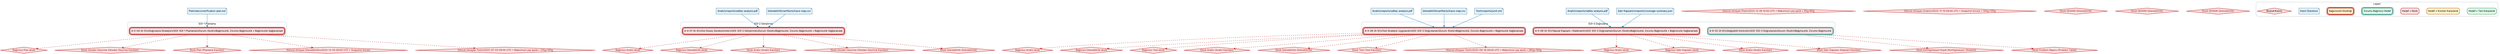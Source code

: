 digraph "ComplianceGSN" {
  rankdir="TB";
  nodesep="0.6";
  ranksep="1.0";
  fontname="Inter";
  node [fontname="Inter"];
  edge [fontname="Inter"];

  subgraph "cluster_SOI-1" {
    label="SOI-1 Planlama";
    style="rounded";
    color="#94a3b8";
    fontname="Inter";
    node [fontname="Inter"];
    "goal:A-3-04" [label="A-3-04 (A-3)\\nDoğrulama Stratejisi\\nSOI: SOI-1 Planlama\\nDurum: Eksik\\nBağımsızlık: Zorunlu Bağımsızlık • Bağımsızlık Sağlanamadı" shape="rect" style="rounded,filled" fillcolor="#fee2e2" color="#b91c1c" penwidth=3 peripheries=2];
  }
  subgraph "cluster_SOI-2" {
    label="SOI-2 Geliştirme";
    style="rounded";
    color="#94a3b8";
    fontname="Inter";
    node [fontname="Inter"];
    "goal:A-4-01" [label="A-4-01 (A-4)\\nÜst Düzey Gereksinimler\\nSOI: SOI-2 Geliştirme\\nDurum: Eksik\\nBağımsızlık: Zorunlu Bağımsızlık • Bağımsızlık Sağlanamadı" shape="rect" style="rounded,filled" fillcolor="#fee2e2" color="#b91c1c" penwidth=3 peripheries=2];
  }
  subgraph "cluster_SOI-3" {
    label="SOI-3 Doğrulama";
    style="rounded";
    color="#94a3b8";
    fontname="Inter";
    node [fontname="Inter"];
    "goal:A-5-06" [label="A-5-06 (A-5)\\nTest Stratejisi Uygulandı\\nSOI: SOI-3 Doğrulama\\nDurum: Eksik\\nBağımsızlık: Zorunlu Bağımsızlık • Bağımsızlık Sağlanamadı" shape="rect" style="rounded,filled" fillcolor="#fee2e2" color="#b91c1c" penwidth=3 peripheries=2];
    "goal:A-5-08" [label="A-5-08 (A-5)\\nYapısal Kapsam—Statement\\nSOI: SOI-3 Doğrulama\\nDurum: Eksik\\nBağımsızlık: Zorunlu Bağımsızlık • Bağımsızlık Sağlanamadı" shape="rect" style="rounded,filled" fillcolor="#fee2e2" color="#b91c1c" penwidth=3 peripheries=2];
    "goal:A-6-02" [label="A-6-02 (A-6)\\nDeğişiklik Kontrolü\\nSOI: SOI-3 Doğrulama\\nDurum: Eksik\\nBağımsızlık: Zorunlu Bağımsızlık" shape="rect" style="rounded,filled" fillcolor="#fee2e2" color="#0f766e" penwidth=2.4 peripheries=2];
  }

  "evidence:A-3-04:0" [label="Plan\\ndocs/verification-plan.md" shape="note" style="filled" fillcolor="#e0f2fe" color="#0c4a6e"];
  "evidence:A-4-01:0" [label="Analiz\\nreports/safety-analysis.pdf" shape="note" style="filled" fillcolor="#e0f2fe" color="#0c4a6e"];
  "evidence:A-4-01:1" [label="İzlenebilirlik\\nartifacts/trace-map.csv" shape="note" style="filled" fillcolor="#e0f2fe" color="#0c4a6e"];
  "evidence:A-5-06:0" [label="Analiz\\nreports/safety-analysis.pdf" shape="note" style="filled" fillcolor="#e0f2fe" color="#0c4a6e"];
  "evidence:A-5-06:2" [label="İzlenebilirlik\\nartifacts/trace-map.csv" shape="note" style="filled" fillcolor="#e0f2fe" color="#0c4a6e"];
  "evidence:A-5-06:1" [label="Test\\nreports/junit.xml" shape="note" style="filled" fillcolor="#e0f2fe" color="#0c4a6e"];
  "evidence:A-5-08:0" [label="Analiz\\nreports/safety-analysis.pdf" shape="note" style="filled" fillcolor="#e0f2fe" color="#0c4a6e"];
  "evidence:A-5-08:1" [label="Satır Kapsamı\\nreports/coverage-summary.json" shape="note" style="filled" fillcolor="#e0f2fe" color="#0c4a6e"];

  "gap:A-1-01:0" [label="Güncel olmayan Plan\\n2023-12-28 10:00 UTC • Maksimum yaş aşıldı • 95g>60g" shape="diamond" style="filled" fillcolor="#fee2e2" color="#b91c1c" fontcolor="#7f1d1d" penwidth=1.8];
  "gap:A-2-05:0" [label="Güncel olmayan Analiz\\n2023-11-15 09:00 UTC • Snapshot öncesi • 140g>120g" shape="diamond" style="filled" fillcolor="#fee2e2" color="#b91c1c" fontcolor="#7f1d1d" penwidth=1.8];
  "gap:A-3-04:0" [label="Bağımsız Plan eksik" shape="diamond" style="filled" fillcolor="#fee2e2" color="#b91c1c" fontcolor="#7f1d1d" penwidth=1.8];
  "gap:A-3-04:1" [label="Eksik Gözden Geçirme (Gözden Geçirme Kanıtları)" shape="diamond" style="filled" fillcolor="#fee2e2" color="#b91c1c" fontcolor="#7f1d1d" penwidth=1.8];
  "gap:A-3-04:2" [label="Eksik Plan (Planlama Kanıtları)" shape="diamond" style="filled" fillcolor="#fee2e2" color="#b91c1c" fontcolor="#7f1d1d" penwidth=1.8];
  "gap:A-3-04:3" [label="Güncel olmayan İzlenebilirlik\\n2023-12-05 09:00 UTC • Snapshot öncesi" shape="diamond" style="filled" fillcolor="#fee2e2" color="#b91c1c" fontcolor="#7f1d1d" penwidth=1.8];
  "gap:A-3-04:4" [label="Güncel olmayan Test\\n2023-07-03 09:00 UTC • Maksimum yaş aşıldı • 210g>150g" shape="diamond" style="filled" fillcolor="#fee2e2" color="#b91c1c" fontcolor="#7f1d1d" penwidth=1.8];
  "gap:A-4-01:0" [label="Bağımsız Analiz eksik" shape="diamond" style="filled" fillcolor="#fee2e2" color="#b91c1c" fontcolor="#7f1d1d" penwidth=1.8];
  "gap:A-4-01:1" [label="Bağımsız İzlenebilirlik eksik" shape="diamond" style="filled" fillcolor="#fee2e2" color="#b91c1c" fontcolor="#7f1d1d" penwidth=1.8];
  "gap:A-4-01:2" [label="Eksik Analiz (Analiz Kanıtları)" shape="diamond" style="filled" fillcolor="#fee2e2" color="#b91c1c" fontcolor="#7f1d1d" penwidth=1.8];
  "gap:A-4-01:3" [label="Eksik Gözden Geçirme (Gözden Geçirme Kanıtları)" shape="diamond" style="filled" fillcolor="#fee2e2" color="#b91c1c" fontcolor="#7f1d1d" penwidth=1.8];
  "gap:A-4-01:4" [label="Eksik İzlenebilirlik (İzlenebilirlik)" shape="diamond" style="filled" fillcolor="#fee2e2" color="#b91c1c" fontcolor="#7f1d1d" penwidth=1.8];
  "gap:A-5-06:0" [label="Bağımsız Analiz eksik" shape="diamond" style="filled" fillcolor="#fee2e2" color="#b91c1c" fontcolor="#7f1d1d" penwidth=1.8];
  "gap:A-5-06:1" [label="Bağımsız İzlenebilirlik eksik" shape="diamond" style="filled" fillcolor="#fee2e2" color="#b91c1c" fontcolor="#7f1d1d" penwidth=1.8];
  "gap:A-5-06:2" [label="Bağımsız Test eksik" shape="diamond" style="filled" fillcolor="#fee2e2" color="#b91c1c" fontcolor="#7f1d1d" penwidth=1.8];
  "gap:A-5-06:3" [label="Eksik Analiz (Analiz Kanıtları)" shape="diamond" style="filled" fillcolor="#fee2e2" color="#b91c1c" fontcolor="#7f1d1d" penwidth=1.8];
  "gap:A-5-06:4" [label="Eksik İzlenebilirlik (İzlenebilirlik)" shape="diamond" style="filled" fillcolor="#fee2e2" color="#b91c1c" fontcolor="#7f1d1d" penwidth=1.8];
  "gap:A-5-06:5" [label="Eksik Test (Test Kanıtları)" shape="diamond" style="filled" fillcolor="#fee2e2" color="#b91c1c" fontcolor="#7f1d1d" penwidth=1.8];
  "gap:A-5-06:6" [label="Güncel olmayan Test\\n2023-09-18 09:00 UTC • Maksimum yaş aşıldı • 285g>150g" shape="diamond" style="filled" fillcolor="#fee2e2" color="#b91c1c" fontcolor="#7f1d1d" penwidth=1.8];
  "gap:A-5-08:0" [label="Bağımsız Analiz eksik" shape="diamond" style="filled" fillcolor="#fee2e2" color="#b91c1c" fontcolor="#7f1d1d" penwidth=1.8];
  "gap:A-5-08:1" [label="Bağımsız Satır Kapsamı eksik" shape="diamond" style="filled" fillcolor="#fee2e2" color="#b91c1c" fontcolor="#7f1d1d" penwidth=1.8];
  "gap:A-5-08:2" [label="Eksik Analiz (Analiz Kanıtları)" shape="diamond" style="filled" fillcolor="#fee2e2" color="#b91c1c" fontcolor="#7f1d1d" penwidth=1.8];
  "gap:A-5-08:3" [label="Eksik Satır Kapsamı (Kapsam Kanıtları)" shape="diamond" style="filled" fillcolor="#fee2e2" color="#b91c1c" fontcolor="#7f1d1d" penwidth=1.8];
  "gap:A-6-02:0" [label="Eksik Konfigürasyon Kaydı (Konfigürasyon Yönetimi)" shape="diamond" style="filled" fillcolor="#fee2e2" color="#b91c1c" fontcolor="#7f1d1d" penwidth=1.8];
  "gap:A-6-02:1" [label="Eksik Problem Raporu (Problem Takibi)" shape="diamond" style="filled" fillcolor="#fee2e2" color="#b91c1c" fontcolor="#7f1d1d" penwidth=1.8];
  "gap:REQ-AUTH-1:0" [label="Eksik DESIGN (İzlenebilirlik)" shape="diamond" style="filled" fillcolor="#fee2e2" color="#b91c1c" fontcolor="#7f1d1d" penwidth=1.8];
  "gap:REQ-AUTH-2:0" [label="Eksik DESIGN (İzlenebilirlik)" shape="diamond" style="filled" fillcolor="#fee2e2" color="#b91c1c" fontcolor="#7f1d1d" penwidth=1.8];
  "gap:REQ-AUTH-3:0" [label="Eksik DESIGN (İzlenebilirlik)" shape="diamond" style="filled" fillcolor="#fee2e2" color="#b91c1c" fontcolor="#7f1d1d" penwidth=1.8];

  subgraph "cluster_legend" {
    label="Lejant";
    style="rounded";
    color="#94a3b8";
    fontname="Inter";
    node [fontname="Inter"];
    "legend_goal_covered" [label="Hedef • Tam Karşılandı" shape="rect" style="rounded,filled" fillcolor="#dcfce7" color="#15803d" penwidth=1.6];
    "legend_goal_partial" [label="Hedef • Kısmen Karşılandı" shape="rect" style="rounded,filled" fillcolor="#fef3c7" color="#b45309" penwidth=1.8];
    "legend_goal_missing" [label="Hedef • Eksik" shape="rect" style="rounded,filled" fillcolor="#fee2e2" color="#b91c1c" penwidth=2];
    "legend_goal_required" [label="Zorunlu Bağımsız Hedef" shape="rect" style="rounded,filled" fillcolor="#dcfce7" color="#0f766e" penwidth=2.4 peripheries=2];
    "legend_goal_required_gap" [label="Bağımsızlık Eksikliği" shape="rect" style="rounded,filled" fillcolor="#fef3c7" color="#b91c1c" penwidth=3 peripheries=2];
    "legend_evidence" [label="Kanıt (Solution)" shape="note" style="filled" fillcolor="#e0f2fe" color="#0c4a6e"];
    "legend_gap" [label="Boşluk/Kalıntı" shape="diamond" style="filled" fillcolor="#fee2e2" color="#b91c1c" penwidth=1.8];
  }

  "evidence:A-3-04:0" -> "goal:A-3-04" [color="#0284c7" penwidth=1.4];
  "evidence:A-4-01:0" -> "goal:A-4-01" [color="#0284c7" penwidth=1.4];
  "evidence:A-4-01:1" -> "goal:A-4-01" [color="#0284c7" penwidth=1.4];
  "evidence:A-5-06:0" -> "goal:A-5-06" [color="#0284c7" penwidth=1.4];
  "evidence:A-5-06:1" -> "goal:A-5-06" [color="#0284c7" penwidth=1.4];
  "evidence:A-5-06:2" -> "goal:A-5-06" [color="#0284c7" penwidth=1.4];
  "evidence:A-5-08:0" -> "goal:A-5-08" [color="#0284c7" penwidth=1.4];
  "evidence:A-5-08:1" -> "goal:A-5-08" [color="#0284c7" penwidth=1.4];
  "goal:A-3-04" -> "gap:A-3-04:0" [color="#b91c1c" style="dashed" penwidth=1.4 arrowhead="vee"];
  "goal:A-3-04" -> "gap:A-3-04:1" [color="#b91c1c" style="dashed" penwidth=1.4 arrowhead="vee"];
  "goal:A-3-04" -> "gap:A-3-04:2" [color="#b91c1c" style="dashed" penwidth=1.4 arrowhead="vee"];
  "goal:A-3-04" -> "gap:A-3-04:3" [color="#b91c1c" style="dashed" penwidth=1.4 arrowhead="vee"];
  "goal:A-3-04" -> "gap:A-3-04:4" [color="#b91c1c" style="dashed" penwidth=1.4 arrowhead="vee"];
  "goal:A-4-01" -> "gap:A-4-01:0" [color="#b91c1c" style="dashed" penwidth=1.4 arrowhead="vee"];
  "goal:A-4-01" -> "gap:A-4-01:1" [color="#b91c1c" style="dashed" penwidth=1.4 arrowhead="vee"];
  "goal:A-4-01" -> "gap:A-4-01:2" [color="#b91c1c" style="dashed" penwidth=1.4 arrowhead="vee"];
  "goal:A-4-01" -> "gap:A-4-01:3" [color="#b91c1c" style="dashed" penwidth=1.4 arrowhead="vee"];
  "goal:A-4-01" -> "gap:A-4-01:4" [color="#b91c1c" style="dashed" penwidth=1.4 arrowhead="vee"];
  "goal:A-5-06" -> "gap:A-5-06:0" [color="#b91c1c" style="dashed" penwidth=1.4 arrowhead="vee"];
  "goal:A-5-06" -> "gap:A-5-06:1" [color="#b91c1c" style="dashed" penwidth=1.4 arrowhead="vee"];
  "goal:A-5-06" -> "gap:A-5-06:2" [color="#b91c1c" style="dashed" penwidth=1.4 arrowhead="vee"];
  "goal:A-5-06" -> "gap:A-5-06:3" [color="#b91c1c" style="dashed" penwidth=1.4 arrowhead="vee"];
  "goal:A-5-06" -> "gap:A-5-06:4" [color="#b91c1c" style="dashed" penwidth=1.4 arrowhead="vee"];
  "goal:A-5-06" -> "gap:A-5-06:5" [color="#b91c1c" style="dashed" penwidth=1.4 arrowhead="vee"];
  "goal:A-5-06" -> "gap:A-5-06:6" [color="#b91c1c" style="dashed" penwidth=1.4 arrowhead="vee"];
  "goal:A-5-08" -> "gap:A-5-08:0" [color="#b91c1c" style="dashed" penwidth=1.4 arrowhead="vee"];
  "goal:A-5-08" -> "gap:A-5-08:1" [color="#b91c1c" style="dashed" penwidth=1.4 arrowhead="vee"];
  "goal:A-5-08" -> "gap:A-5-08:2" [color="#b91c1c" style="dashed" penwidth=1.4 arrowhead="vee"];
  "goal:A-5-08" -> "gap:A-5-08:3" [color="#b91c1c" style="dashed" penwidth=1.4 arrowhead="vee"];
  "goal:A-6-02" -> "gap:A-6-02:0" [color="#b91c1c" style="dashed" penwidth=1.4 arrowhead="vee"];
  "goal:A-6-02" -> "gap:A-6-02:1" [color="#b91c1c" style="dashed" penwidth=1.4 arrowhead="vee"];

}
